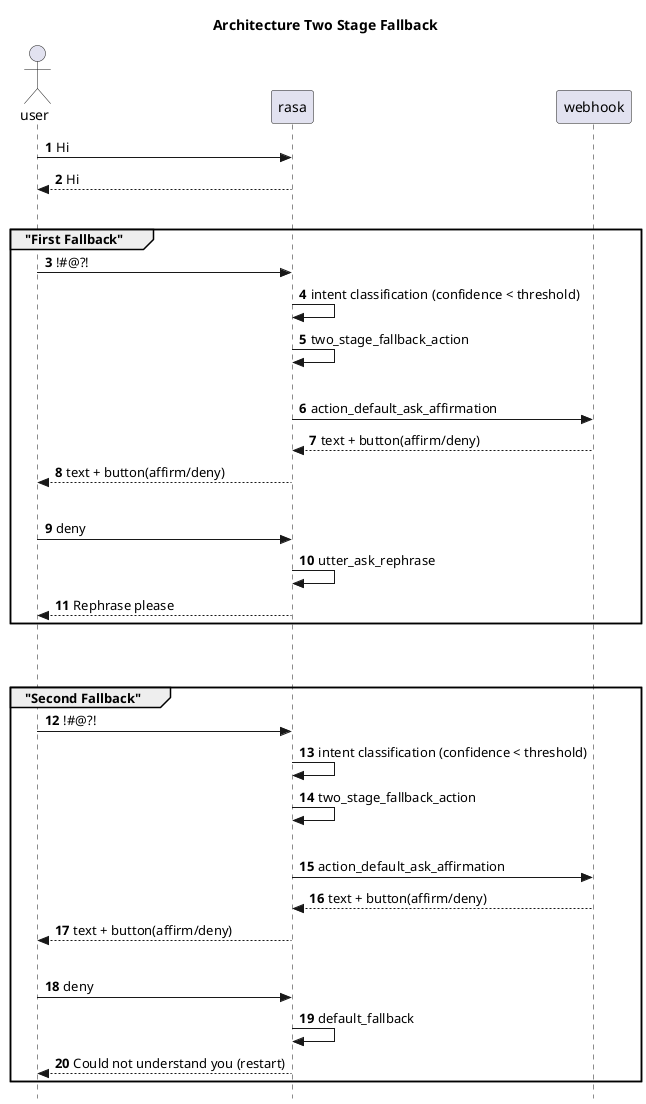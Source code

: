 @startuml
skinparam Style strictuml
autonumber
skinparam BoxPadding 15

title Architecture Two Stage Fallback

actor "user"

"user" -> rasa: Hi
"user" <-- rasa: Hi

|||

group "First Fallback"
"user" -> rasa: !#@?!
rasa -> rasa: intent classification (confidence < threshold)
rasa -> rasa: two_stage_fallback_action

|||

rasa -> webhook: action_default_ask_affirmation
rasa <-- webhook: text + button(affirm/deny)
"user" <-- rasa: text + button(affirm/deny)

|||

"user" -> rasa: deny
rasa -> rasa: utter_ask_rephrase
"user" <-- rasa: Rephrase please
end

|||
|||

group "Second Fallback"
"user" -> rasa: !#@?!
rasa -> rasa: intent classification (confidence < threshold)
rasa -> rasa: two_stage_fallback_action


|||

rasa -> webhook: action_default_ask_affirmation
rasa <-- webhook: text + button(affirm/deny)
"user" <-- rasa: text + button(affirm/deny)

|||

"user" -> rasa: deny
rasa -> rasa: default_fallback
"user" <-- rasa: Could not understand you (restart)
end

@enduml